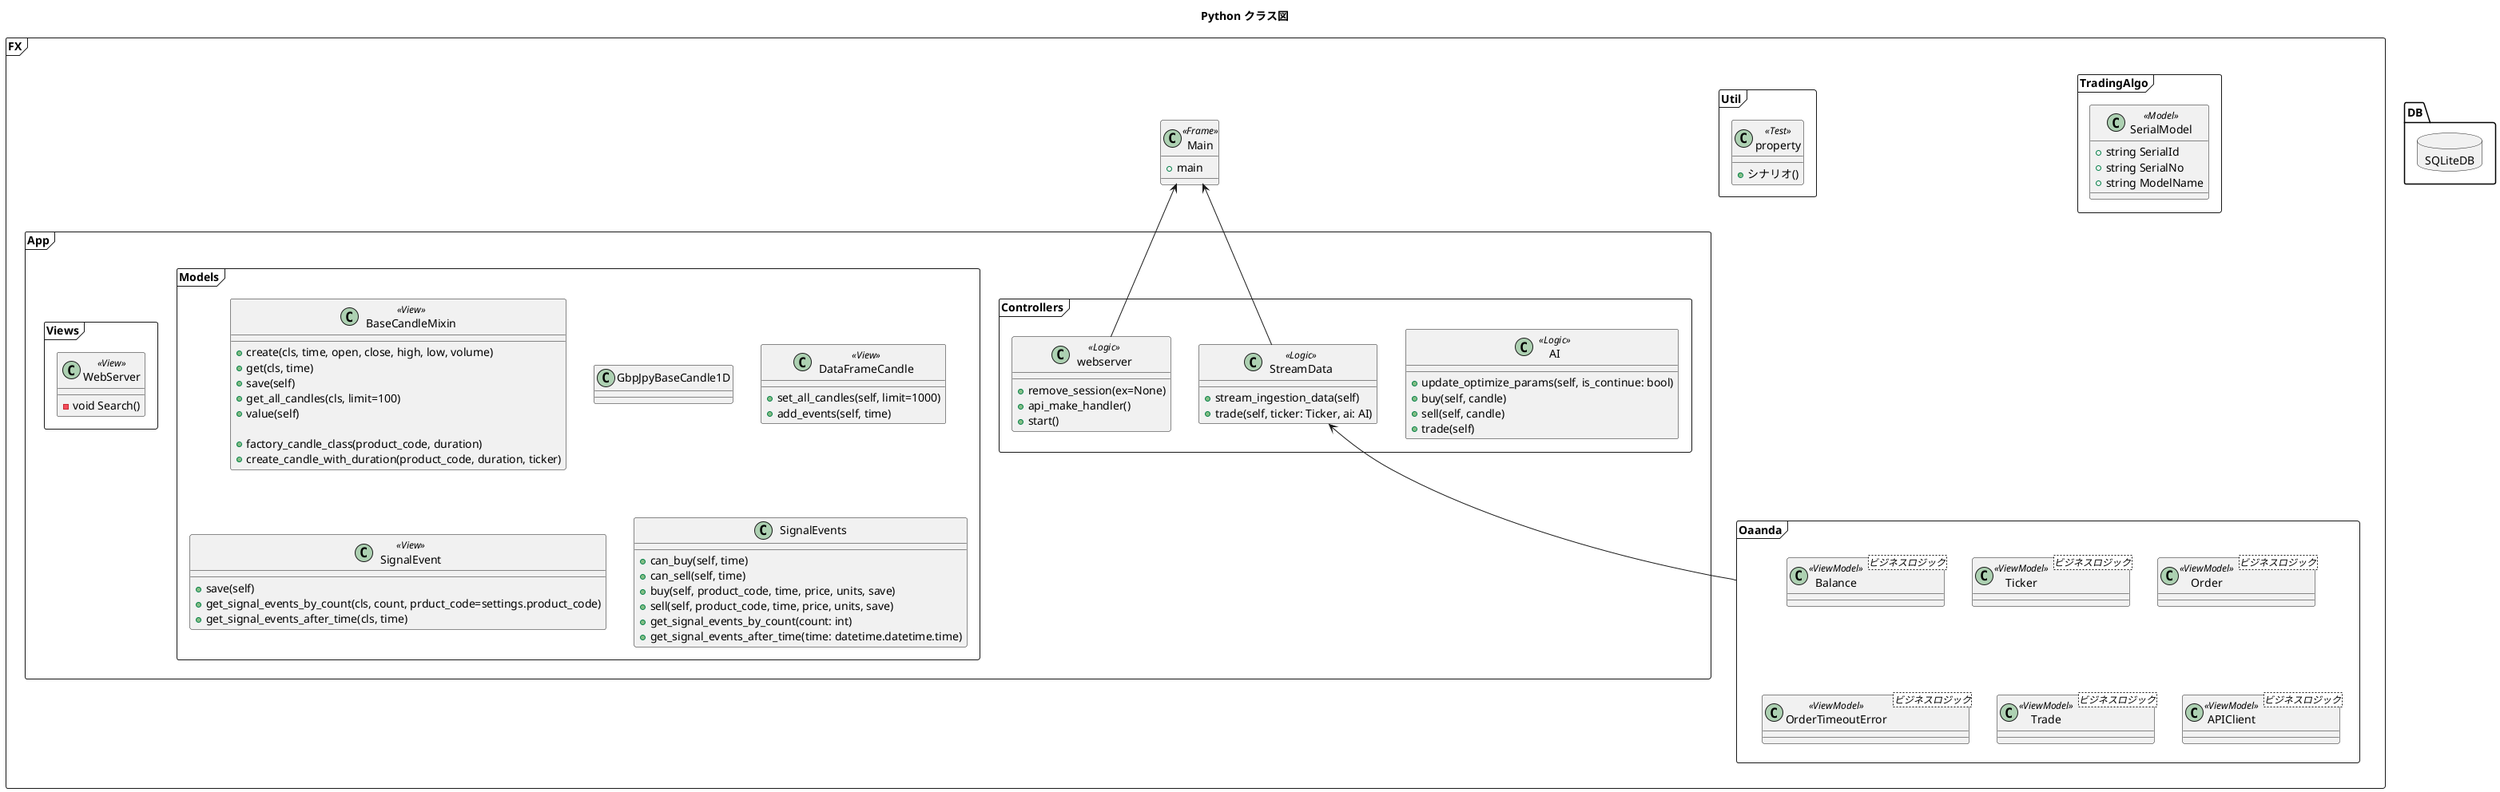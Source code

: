 @startuml

'##############################################
' 2020/12/28 吉冨 新規作成
'##############################################

title Python クラス図


package FX <<Frame>> {

   package App <<Frame>> {
      package Controllers <<Frame>> {
         class AI <<Logic>>{
            + update_optimize_params(self, is_continue: bool)
            + buy(self, candle)
            + sell(self, candle)
            + trade(self)
         }
         class StreamData <<Logic>>{
            + stream_ingestion_data(self)
            + trade(self, ticker: Ticker, ai: AI)
         }
         class webserver <<Logic>>{
            + remove_session(ex=None)
            + api_make_handler()
            + start()
         }
      }

      package Models <<Frame>> {

         class BaseCandleMixin <<View>>{
            + create(cls, time, open, close, high, low, volume)
            + get(cls, time)
            + save(self)
            + get_all_candles(cls, limit=100)
            + value(self)

            + factory_candle_class(product_code, duration)
            + create_candle_with_duration(product_code, duration, ticker)

         }
         class GbpJpyBaseCandle1D{

         }

         class DataFrameCandle <<View>>{
            + set_all_candles(self, limit=1000)
            + add_events(self, time)
         }

         class SignalEvent <<View>>{
            + save(self)
            + get_signal_events_by_count(cls, count, prduct_code=settings.product_code)
            + get_signal_events_after_time(cls, time)
         }

         class SignalEvents {
            + can_buy(self, time)
            + can_sell(self, time)
            + buy(self, product_code, time, price, units, save)
            + sell(self, product_code, time, price, units, save)
            + get_signal_events_by_count(count: int)
            + get_signal_events_after_time(time: datetime.datetime.time)
         }
      }

      package Views <<Frame>> {

         class WebServer <<View>>{
            - void Search()
         }
      }
   }

   package Oaanda <<Frame>> {
      ' ViewModel
      class Balance <ビジネスロジック> <<ViewModel>> {
      }
      class Ticker <ビジネスロジック> <<ViewModel>> {
      }
      class Order <ビジネスロジック> <<ViewModel>> {
      }
      class OrderTimeoutError <ビジネスロジック> <<ViewModel>> {
      }
      class Trade <ビジネスロジック> <<ViewModel>> {
      }
      class APIClient <ビジネスロジック> <<ViewModel>> {
      }
   }

   package TradingAlgo <<Frame>> {
      ' Model
      class SerialModel <<Model>>{
         + string SerialId
         + string SerialNo
         + string ModelName
      }
   }

   ' Tests
   package Util <<Frame>>{
      class property <<Test>>{
         + シナリオ()
      }
   }

   class Main <<Frame>>{
      + main
   }
}

' データベース
package DB{
   database SQLiteDB{
   }
}

'リレーション
Main <-- StreamData
Main <-- webserver

StreamData <-- Oaanda

@enduml